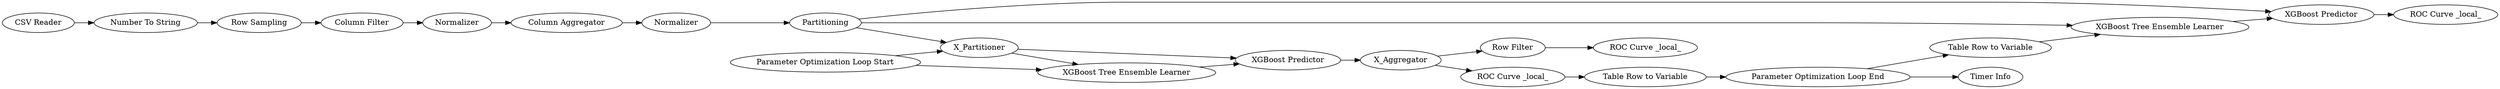 digraph {
	22 -> 9
	19 -> 18
	18 -> 33
	20 -> 5
	1 -> 16
	6 -> 8
	8 -> 27
	16 -> 15
	31 -> 32
	9 -> 23
	26 -> 27
	23 -> 13
	2 -> 20
	8 -> 22
	17 -> 21
	33 -> 26
	13 -> 19
	23 -> 31
	18 -> 28
	15 -> 2
	8 -> 26
	21 -> 9
	27 -> 25
	5 -> 6
	22 -> 21
	17 -> 22
	27 [label="XGBoost Predictor"]
	9 [label="XGBoost Predictor"]
	26 [label="XGBoost Tree Ensemble Learner"]
	21 [label="XGBoost Tree Ensemble Learner"]
	18 [label="Parameter Optimization Loop End"]
	8 [label=Partitioning]
	17 [label="Parameter Optimization Loop Start"]
	19 [label="Table Row to Variable"]
	31 [label="Row Filter"]
	6 [label=Normalizer]
	15 [label="Row Sampling"]
	25 [label="ROC Curve _local_"]
	16 [label="Number To String"]
	1 [label="CSV Reader"]
	22 [label=X_Partitioner]
	28 [label="Timer Info"]
	23 [label=X_Aggregator]
	5 [label="Column Aggregator"]
	20 [label=Normalizer]
	13 [label="ROC Curve _local_"]
	33 [label="Table Row to Variable"]
	32 [label="ROC Curve _local_"]
	2 [label="Column Filter"]
	rankdir=LR
}
